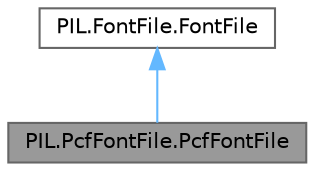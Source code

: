 digraph "PIL.PcfFontFile.PcfFontFile"
{
 // LATEX_PDF_SIZE
  bgcolor="transparent";
  edge [fontname=Helvetica,fontsize=10,labelfontname=Helvetica,labelfontsize=10];
  node [fontname=Helvetica,fontsize=10,shape=box,height=0.2,width=0.4];
  Node1 [id="Node000001",label="PIL.PcfFontFile.PcfFontFile",height=0.2,width=0.4,color="gray40", fillcolor="grey60", style="filled", fontcolor="black",tooltip=" "];
  Node2 -> Node1 [id="edge2_Node000001_Node000002",dir="back",color="steelblue1",style="solid",tooltip=" "];
  Node2 [id="Node000002",label="PIL.FontFile.FontFile",height=0.2,width=0.4,color="gray40", fillcolor="white", style="filled",URL="$d6/d15/classPIL_1_1FontFile_1_1FontFile.html",tooltip=" "];
}
